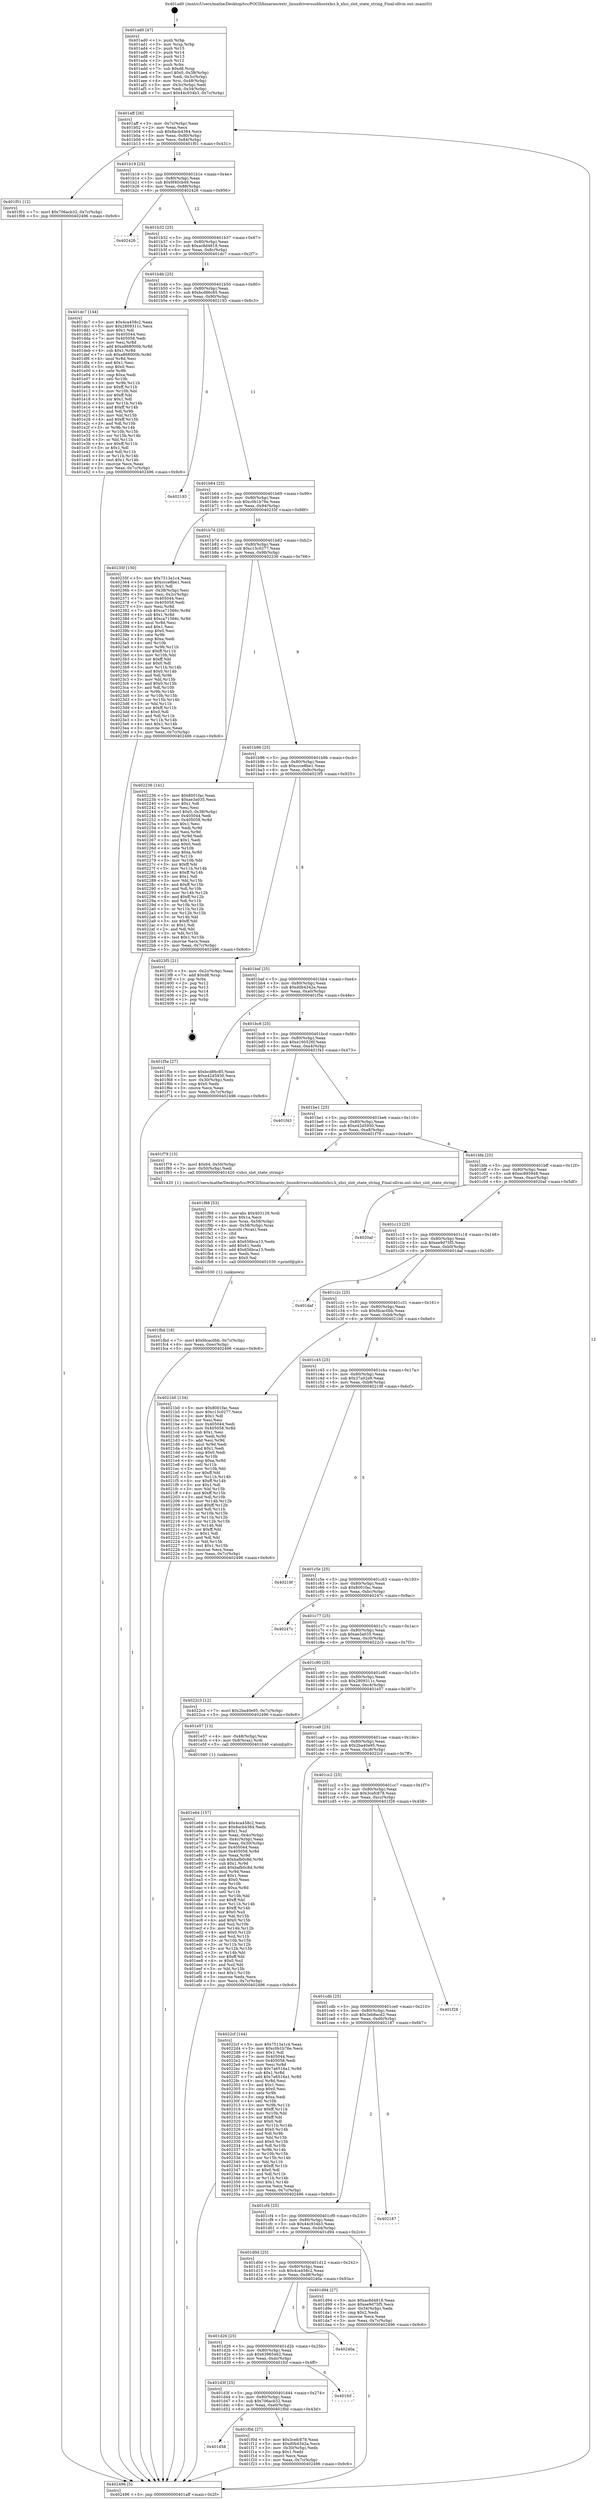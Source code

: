 digraph "0x401ad0" {
  label = "0x401ad0 (/mnt/c/Users/mathe/Desktop/tcc/POCII/binaries/extr_linuxdriversusbhostxhci.h_xhci_slot_state_string_Final-ollvm.out::main(0))"
  labelloc = "t"
  node[shape=record]

  Entry [label="",width=0.3,height=0.3,shape=circle,fillcolor=black,style=filled]
  "0x401aff" [label="{
     0x401aff [26]\l
     | [instrs]\l
     &nbsp;&nbsp;0x401aff \<+3\>: mov -0x7c(%rbp),%eax\l
     &nbsp;&nbsp;0x401b02 \<+2\>: mov %eax,%ecx\l
     &nbsp;&nbsp;0x401b04 \<+6\>: sub $0x8acb4384,%ecx\l
     &nbsp;&nbsp;0x401b0a \<+3\>: mov %eax,-0x80(%rbp)\l
     &nbsp;&nbsp;0x401b0d \<+6\>: mov %ecx,-0x84(%rbp)\l
     &nbsp;&nbsp;0x401b13 \<+6\>: je 0000000000401f01 \<main+0x431\>\l
  }"]
  "0x401f01" [label="{
     0x401f01 [12]\l
     | [instrs]\l
     &nbsp;&nbsp;0x401f01 \<+7\>: movl $0x706acb32,-0x7c(%rbp)\l
     &nbsp;&nbsp;0x401f08 \<+5\>: jmp 0000000000402496 \<main+0x9c6\>\l
  }"]
  "0x401b19" [label="{
     0x401b19 [25]\l
     | [instrs]\l
     &nbsp;&nbsp;0x401b19 \<+5\>: jmp 0000000000401b1e \<main+0x4e\>\l
     &nbsp;&nbsp;0x401b1e \<+3\>: mov -0x80(%rbp),%eax\l
     &nbsp;&nbsp;0x401b21 \<+5\>: sub $0x9f40cb49,%eax\l
     &nbsp;&nbsp;0x401b26 \<+6\>: mov %eax,-0x88(%rbp)\l
     &nbsp;&nbsp;0x401b2c \<+6\>: je 0000000000402426 \<main+0x956\>\l
  }"]
  Exit [label="",width=0.3,height=0.3,shape=circle,fillcolor=black,style=filled,peripheries=2]
  "0x402426" [label="{
     0x402426\l
  }", style=dashed]
  "0x401b32" [label="{
     0x401b32 [25]\l
     | [instrs]\l
     &nbsp;&nbsp;0x401b32 \<+5\>: jmp 0000000000401b37 \<main+0x67\>\l
     &nbsp;&nbsp;0x401b37 \<+3\>: mov -0x80(%rbp),%eax\l
     &nbsp;&nbsp;0x401b3a \<+5\>: sub $0xac8d4818,%eax\l
     &nbsp;&nbsp;0x401b3f \<+6\>: mov %eax,-0x8c(%rbp)\l
     &nbsp;&nbsp;0x401b45 \<+6\>: je 0000000000401dc7 \<main+0x2f7\>\l
  }"]
  "0x401fbd" [label="{
     0x401fbd [18]\l
     | [instrs]\l
     &nbsp;&nbsp;0x401fbd \<+7\>: movl $0xfdcac0bb,-0x7c(%rbp)\l
     &nbsp;&nbsp;0x401fc4 \<+6\>: mov %eax,-0xec(%rbp)\l
     &nbsp;&nbsp;0x401fca \<+5\>: jmp 0000000000402496 \<main+0x9c6\>\l
  }"]
  "0x401dc7" [label="{
     0x401dc7 [144]\l
     | [instrs]\l
     &nbsp;&nbsp;0x401dc7 \<+5\>: mov $0x4ca458c2,%eax\l
     &nbsp;&nbsp;0x401dcc \<+5\>: mov $0x2809311c,%ecx\l
     &nbsp;&nbsp;0x401dd1 \<+2\>: mov $0x1,%dl\l
     &nbsp;&nbsp;0x401dd3 \<+7\>: mov 0x405044,%esi\l
     &nbsp;&nbsp;0x401dda \<+7\>: mov 0x405058,%edi\l
     &nbsp;&nbsp;0x401de1 \<+3\>: mov %esi,%r8d\l
     &nbsp;&nbsp;0x401de4 \<+7\>: add $0xa868000b,%r8d\l
     &nbsp;&nbsp;0x401deb \<+4\>: sub $0x1,%r8d\l
     &nbsp;&nbsp;0x401def \<+7\>: sub $0xa868000b,%r8d\l
     &nbsp;&nbsp;0x401df6 \<+4\>: imul %r8d,%esi\l
     &nbsp;&nbsp;0x401dfa \<+3\>: and $0x1,%esi\l
     &nbsp;&nbsp;0x401dfd \<+3\>: cmp $0x0,%esi\l
     &nbsp;&nbsp;0x401e00 \<+4\>: sete %r9b\l
     &nbsp;&nbsp;0x401e04 \<+3\>: cmp $0xa,%edi\l
     &nbsp;&nbsp;0x401e07 \<+4\>: setl %r10b\l
     &nbsp;&nbsp;0x401e0b \<+3\>: mov %r9b,%r11b\l
     &nbsp;&nbsp;0x401e0e \<+4\>: xor $0xff,%r11b\l
     &nbsp;&nbsp;0x401e12 \<+3\>: mov %r10b,%bl\l
     &nbsp;&nbsp;0x401e15 \<+3\>: xor $0xff,%bl\l
     &nbsp;&nbsp;0x401e18 \<+3\>: xor $0x1,%dl\l
     &nbsp;&nbsp;0x401e1b \<+3\>: mov %r11b,%r14b\l
     &nbsp;&nbsp;0x401e1e \<+4\>: and $0xff,%r14b\l
     &nbsp;&nbsp;0x401e22 \<+3\>: and %dl,%r9b\l
     &nbsp;&nbsp;0x401e25 \<+3\>: mov %bl,%r15b\l
     &nbsp;&nbsp;0x401e28 \<+4\>: and $0xff,%r15b\l
     &nbsp;&nbsp;0x401e2c \<+3\>: and %dl,%r10b\l
     &nbsp;&nbsp;0x401e2f \<+3\>: or %r9b,%r14b\l
     &nbsp;&nbsp;0x401e32 \<+3\>: or %r10b,%r15b\l
     &nbsp;&nbsp;0x401e35 \<+3\>: xor %r15b,%r14b\l
     &nbsp;&nbsp;0x401e38 \<+3\>: or %bl,%r11b\l
     &nbsp;&nbsp;0x401e3b \<+4\>: xor $0xff,%r11b\l
     &nbsp;&nbsp;0x401e3f \<+3\>: or $0x1,%dl\l
     &nbsp;&nbsp;0x401e42 \<+3\>: and %dl,%r11b\l
     &nbsp;&nbsp;0x401e45 \<+3\>: or %r11b,%r14b\l
     &nbsp;&nbsp;0x401e48 \<+4\>: test $0x1,%r14b\l
     &nbsp;&nbsp;0x401e4c \<+3\>: cmovne %ecx,%eax\l
     &nbsp;&nbsp;0x401e4f \<+3\>: mov %eax,-0x7c(%rbp)\l
     &nbsp;&nbsp;0x401e52 \<+5\>: jmp 0000000000402496 \<main+0x9c6\>\l
  }"]
  "0x401b4b" [label="{
     0x401b4b [25]\l
     | [instrs]\l
     &nbsp;&nbsp;0x401b4b \<+5\>: jmp 0000000000401b50 \<main+0x80\>\l
     &nbsp;&nbsp;0x401b50 \<+3\>: mov -0x80(%rbp),%eax\l
     &nbsp;&nbsp;0x401b53 \<+5\>: sub $0xbcd86c85,%eax\l
     &nbsp;&nbsp;0x401b58 \<+6\>: mov %eax,-0x90(%rbp)\l
     &nbsp;&nbsp;0x401b5e \<+6\>: je 0000000000402193 \<main+0x6c3\>\l
  }"]
  "0x401f88" [label="{
     0x401f88 [53]\l
     | [instrs]\l
     &nbsp;&nbsp;0x401f88 \<+10\>: movabs $0x403129,%rdi\l
     &nbsp;&nbsp;0x401f92 \<+5\>: mov $0x1a,%ecx\l
     &nbsp;&nbsp;0x401f97 \<+4\>: mov %rax,-0x58(%rbp)\l
     &nbsp;&nbsp;0x401f9b \<+4\>: mov -0x58(%rbp),%rax\l
     &nbsp;&nbsp;0x401f9f \<+3\>: movsbl (%rax),%eax\l
     &nbsp;&nbsp;0x401fa2 \<+1\>: cltd\l
     &nbsp;&nbsp;0x401fa3 \<+2\>: idiv %ecx\l
     &nbsp;&nbsp;0x401fa5 \<+6\>: sub $0x656bca13,%edx\l
     &nbsp;&nbsp;0x401fab \<+3\>: add $0x61,%edx\l
     &nbsp;&nbsp;0x401fae \<+6\>: add $0x656bca13,%edx\l
     &nbsp;&nbsp;0x401fb4 \<+2\>: mov %edx,%esi\l
     &nbsp;&nbsp;0x401fb6 \<+2\>: mov $0x0,%al\l
     &nbsp;&nbsp;0x401fb8 \<+5\>: call 0000000000401030 \<printf@plt\>\l
     | [calls]\l
     &nbsp;&nbsp;0x401030 \{1\} (unknown)\l
  }"]
  "0x402193" [label="{
     0x402193\l
  }", style=dashed]
  "0x401b64" [label="{
     0x401b64 [25]\l
     | [instrs]\l
     &nbsp;&nbsp;0x401b64 \<+5\>: jmp 0000000000401b69 \<main+0x99\>\l
     &nbsp;&nbsp;0x401b69 \<+3\>: mov -0x80(%rbp),%eax\l
     &nbsp;&nbsp;0x401b6c \<+5\>: sub $0xc0b1b76e,%eax\l
     &nbsp;&nbsp;0x401b71 \<+6\>: mov %eax,-0x94(%rbp)\l
     &nbsp;&nbsp;0x401b77 \<+6\>: je 000000000040235f \<main+0x88f\>\l
  }"]
  "0x401d58" [label="{
     0x401d58\l
  }", style=dashed]
  "0x40235f" [label="{
     0x40235f [150]\l
     | [instrs]\l
     &nbsp;&nbsp;0x40235f \<+5\>: mov $0x7513a1c4,%eax\l
     &nbsp;&nbsp;0x402364 \<+5\>: mov $0xccce8be1,%ecx\l
     &nbsp;&nbsp;0x402369 \<+2\>: mov $0x1,%dl\l
     &nbsp;&nbsp;0x40236b \<+3\>: mov -0x38(%rbp),%esi\l
     &nbsp;&nbsp;0x40236e \<+3\>: mov %esi,-0x2c(%rbp)\l
     &nbsp;&nbsp;0x402371 \<+7\>: mov 0x405044,%esi\l
     &nbsp;&nbsp;0x402378 \<+7\>: mov 0x405058,%edi\l
     &nbsp;&nbsp;0x40237f \<+3\>: mov %esi,%r8d\l
     &nbsp;&nbsp;0x402382 \<+7\>: sub $0xca71566c,%r8d\l
     &nbsp;&nbsp;0x402389 \<+4\>: sub $0x1,%r8d\l
     &nbsp;&nbsp;0x40238d \<+7\>: add $0xca71566c,%r8d\l
     &nbsp;&nbsp;0x402394 \<+4\>: imul %r8d,%esi\l
     &nbsp;&nbsp;0x402398 \<+3\>: and $0x1,%esi\l
     &nbsp;&nbsp;0x40239b \<+3\>: cmp $0x0,%esi\l
     &nbsp;&nbsp;0x40239e \<+4\>: sete %r9b\l
     &nbsp;&nbsp;0x4023a2 \<+3\>: cmp $0xa,%edi\l
     &nbsp;&nbsp;0x4023a5 \<+4\>: setl %r10b\l
     &nbsp;&nbsp;0x4023a9 \<+3\>: mov %r9b,%r11b\l
     &nbsp;&nbsp;0x4023ac \<+4\>: xor $0xff,%r11b\l
     &nbsp;&nbsp;0x4023b0 \<+3\>: mov %r10b,%bl\l
     &nbsp;&nbsp;0x4023b3 \<+3\>: xor $0xff,%bl\l
     &nbsp;&nbsp;0x4023b6 \<+3\>: xor $0x0,%dl\l
     &nbsp;&nbsp;0x4023b9 \<+3\>: mov %r11b,%r14b\l
     &nbsp;&nbsp;0x4023bc \<+4\>: and $0x0,%r14b\l
     &nbsp;&nbsp;0x4023c0 \<+3\>: and %dl,%r9b\l
     &nbsp;&nbsp;0x4023c3 \<+3\>: mov %bl,%r15b\l
     &nbsp;&nbsp;0x4023c6 \<+4\>: and $0x0,%r15b\l
     &nbsp;&nbsp;0x4023ca \<+3\>: and %dl,%r10b\l
     &nbsp;&nbsp;0x4023cd \<+3\>: or %r9b,%r14b\l
     &nbsp;&nbsp;0x4023d0 \<+3\>: or %r10b,%r15b\l
     &nbsp;&nbsp;0x4023d3 \<+3\>: xor %r15b,%r14b\l
     &nbsp;&nbsp;0x4023d6 \<+3\>: or %bl,%r11b\l
     &nbsp;&nbsp;0x4023d9 \<+4\>: xor $0xff,%r11b\l
     &nbsp;&nbsp;0x4023dd \<+3\>: or $0x0,%dl\l
     &nbsp;&nbsp;0x4023e0 \<+3\>: and %dl,%r11b\l
     &nbsp;&nbsp;0x4023e3 \<+3\>: or %r11b,%r14b\l
     &nbsp;&nbsp;0x4023e6 \<+4\>: test $0x1,%r14b\l
     &nbsp;&nbsp;0x4023ea \<+3\>: cmovne %ecx,%eax\l
     &nbsp;&nbsp;0x4023ed \<+3\>: mov %eax,-0x7c(%rbp)\l
     &nbsp;&nbsp;0x4023f0 \<+5\>: jmp 0000000000402496 \<main+0x9c6\>\l
  }"]
  "0x401b7d" [label="{
     0x401b7d [25]\l
     | [instrs]\l
     &nbsp;&nbsp;0x401b7d \<+5\>: jmp 0000000000401b82 \<main+0xb2\>\l
     &nbsp;&nbsp;0x401b82 \<+3\>: mov -0x80(%rbp),%eax\l
     &nbsp;&nbsp;0x401b85 \<+5\>: sub $0xc15c0277,%eax\l
     &nbsp;&nbsp;0x401b8a \<+6\>: mov %eax,-0x98(%rbp)\l
     &nbsp;&nbsp;0x401b90 \<+6\>: je 0000000000402236 \<main+0x766\>\l
  }"]
  "0x401f0d" [label="{
     0x401f0d [27]\l
     | [instrs]\l
     &nbsp;&nbsp;0x401f0d \<+5\>: mov $0x3cefc878,%eax\l
     &nbsp;&nbsp;0x401f12 \<+5\>: mov $0xd0b4342a,%ecx\l
     &nbsp;&nbsp;0x401f17 \<+3\>: mov -0x30(%rbp),%edx\l
     &nbsp;&nbsp;0x401f1a \<+3\>: cmp $0x1,%edx\l
     &nbsp;&nbsp;0x401f1d \<+3\>: cmovl %ecx,%eax\l
     &nbsp;&nbsp;0x401f20 \<+3\>: mov %eax,-0x7c(%rbp)\l
     &nbsp;&nbsp;0x401f23 \<+5\>: jmp 0000000000402496 \<main+0x9c6\>\l
  }"]
  "0x402236" [label="{
     0x402236 [141]\l
     | [instrs]\l
     &nbsp;&nbsp;0x402236 \<+5\>: mov $0x8001fac,%eax\l
     &nbsp;&nbsp;0x40223b \<+5\>: mov $0xae3a035,%ecx\l
     &nbsp;&nbsp;0x402240 \<+2\>: mov $0x1,%dl\l
     &nbsp;&nbsp;0x402242 \<+2\>: xor %esi,%esi\l
     &nbsp;&nbsp;0x402244 \<+7\>: movl $0x0,-0x38(%rbp)\l
     &nbsp;&nbsp;0x40224b \<+7\>: mov 0x405044,%edi\l
     &nbsp;&nbsp;0x402252 \<+8\>: mov 0x405058,%r8d\l
     &nbsp;&nbsp;0x40225a \<+3\>: sub $0x1,%esi\l
     &nbsp;&nbsp;0x40225d \<+3\>: mov %edi,%r9d\l
     &nbsp;&nbsp;0x402260 \<+3\>: add %esi,%r9d\l
     &nbsp;&nbsp;0x402263 \<+4\>: imul %r9d,%edi\l
     &nbsp;&nbsp;0x402267 \<+3\>: and $0x1,%edi\l
     &nbsp;&nbsp;0x40226a \<+3\>: cmp $0x0,%edi\l
     &nbsp;&nbsp;0x40226d \<+4\>: sete %r10b\l
     &nbsp;&nbsp;0x402271 \<+4\>: cmp $0xa,%r8d\l
     &nbsp;&nbsp;0x402275 \<+4\>: setl %r11b\l
     &nbsp;&nbsp;0x402279 \<+3\>: mov %r10b,%bl\l
     &nbsp;&nbsp;0x40227c \<+3\>: xor $0xff,%bl\l
     &nbsp;&nbsp;0x40227f \<+3\>: mov %r11b,%r14b\l
     &nbsp;&nbsp;0x402282 \<+4\>: xor $0xff,%r14b\l
     &nbsp;&nbsp;0x402286 \<+3\>: xor $0x1,%dl\l
     &nbsp;&nbsp;0x402289 \<+3\>: mov %bl,%r15b\l
     &nbsp;&nbsp;0x40228c \<+4\>: and $0xff,%r15b\l
     &nbsp;&nbsp;0x402290 \<+3\>: and %dl,%r10b\l
     &nbsp;&nbsp;0x402293 \<+3\>: mov %r14b,%r12b\l
     &nbsp;&nbsp;0x402296 \<+4\>: and $0xff,%r12b\l
     &nbsp;&nbsp;0x40229a \<+3\>: and %dl,%r11b\l
     &nbsp;&nbsp;0x40229d \<+3\>: or %r10b,%r15b\l
     &nbsp;&nbsp;0x4022a0 \<+3\>: or %r11b,%r12b\l
     &nbsp;&nbsp;0x4022a3 \<+3\>: xor %r12b,%r15b\l
     &nbsp;&nbsp;0x4022a6 \<+3\>: or %r14b,%bl\l
     &nbsp;&nbsp;0x4022a9 \<+3\>: xor $0xff,%bl\l
     &nbsp;&nbsp;0x4022ac \<+3\>: or $0x1,%dl\l
     &nbsp;&nbsp;0x4022af \<+2\>: and %dl,%bl\l
     &nbsp;&nbsp;0x4022b1 \<+3\>: or %bl,%r15b\l
     &nbsp;&nbsp;0x4022b4 \<+4\>: test $0x1,%r15b\l
     &nbsp;&nbsp;0x4022b8 \<+3\>: cmovne %ecx,%eax\l
     &nbsp;&nbsp;0x4022bb \<+3\>: mov %eax,-0x7c(%rbp)\l
     &nbsp;&nbsp;0x4022be \<+5\>: jmp 0000000000402496 \<main+0x9c6\>\l
  }"]
  "0x401b96" [label="{
     0x401b96 [25]\l
     | [instrs]\l
     &nbsp;&nbsp;0x401b96 \<+5\>: jmp 0000000000401b9b \<main+0xcb\>\l
     &nbsp;&nbsp;0x401b9b \<+3\>: mov -0x80(%rbp),%eax\l
     &nbsp;&nbsp;0x401b9e \<+5\>: sub $0xccce8be1,%eax\l
     &nbsp;&nbsp;0x401ba3 \<+6\>: mov %eax,-0x9c(%rbp)\l
     &nbsp;&nbsp;0x401ba9 \<+6\>: je 00000000004023f5 \<main+0x925\>\l
  }"]
  "0x401d3f" [label="{
     0x401d3f [25]\l
     | [instrs]\l
     &nbsp;&nbsp;0x401d3f \<+5\>: jmp 0000000000401d44 \<main+0x274\>\l
     &nbsp;&nbsp;0x401d44 \<+3\>: mov -0x80(%rbp),%eax\l
     &nbsp;&nbsp;0x401d47 \<+5\>: sub $0x706acb32,%eax\l
     &nbsp;&nbsp;0x401d4c \<+6\>: mov %eax,-0xe0(%rbp)\l
     &nbsp;&nbsp;0x401d52 \<+6\>: je 0000000000401f0d \<main+0x43d\>\l
  }"]
  "0x4023f5" [label="{
     0x4023f5 [21]\l
     | [instrs]\l
     &nbsp;&nbsp;0x4023f5 \<+3\>: mov -0x2c(%rbp),%eax\l
     &nbsp;&nbsp;0x4023f8 \<+7\>: add $0xd8,%rsp\l
     &nbsp;&nbsp;0x4023ff \<+1\>: pop %rbx\l
     &nbsp;&nbsp;0x402400 \<+2\>: pop %r12\l
     &nbsp;&nbsp;0x402402 \<+2\>: pop %r13\l
     &nbsp;&nbsp;0x402404 \<+2\>: pop %r14\l
     &nbsp;&nbsp;0x402406 \<+2\>: pop %r15\l
     &nbsp;&nbsp;0x402408 \<+1\>: pop %rbp\l
     &nbsp;&nbsp;0x402409 \<+1\>: ret\l
  }"]
  "0x401baf" [label="{
     0x401baf [25]\l
     | [instrs]\l
     &nbsp;&nbsp;0x401baf \<+5\>: jmp 0000000000401bb4 \<main+0xe4\>\l
     &nbsp;&nbsp;0x401bb4 \<+3\>: mov -0x80(%rbp),%eax\l
     &nbsp;&nbsp;0x401bb7 \<+5\>: sub $0xd0b4342a,%eax\l
     &nbsp;&nbsp;0x401bbc \<+6\>: mov %eax,-0xa0(%rbp)\l
     &nbsp;&nbsp;0x401bc2 \<+6\>: je 0000000000401f5e \<main+0x48e\>\l
  }"]
  "0x401fcf" [label="{
     0x401fcf\l
  }", style=dashed]
  "0x401f5e" [label="{
     0x401f5e [27]\l
     | [instrs]\l
     &nbsp;&nbsp;0x401f5e \<+5\>: mov $0xbcd86c85,%eax\l
     &nbsp;&nbsp;0x401f63 \<+5\>: mov $0xe42d5930,%ecx\l
     &nbsp;&nbsp;0x401f68 \<+3\>: mov -0x30(%rbp),%edx\l
     &nbsp;&nbsp;0x401f6b \<+3\>: cmp $0x0,%edx\l
     &nbsp;&nbsp;0x401f6e \<+3\>: cmove %ecx,%eax\l
     &nbsp;&nbsp;0x401f71 \<+3\>: mov %eax,-0x7c(%rbp)\l
     &nbsp;&nbsp;0x401f74 \<+5\>: jmp 0000000000402496 \<main+0x9c6\>\l
  }"]
  "0x401bc8" [label="{
     0x401bc8 [25]\l
     | [instrs]\l
     &nbsp;&nbsp;0x401bc8 \<+5\>: jmp 0000000000401bcd \<main+0xfd\>\l
     &nbsp;&nbsp;0x401bcd \<+3\>: mov -0x80(%rbp),%eax\l
     &nbsp;&nbsp;0x401bd0 \<+5\>: sub $0xe160526f,%eax\l
     &nbsp;&nbsp;0x401bd5 \<+6\>: mov %eax,-0xa4(%rbp)\l
     &nbsp;&nbsp;0x401bdb \<+6\>: je 0000000000401f43 \<main+0x473\>\l
  }"]
  "0x401d26" [label="{
     0x401d26 [25]\l
     | [instrs]\l
     &nbsp;&nbsp;0x401d26 \<+5\>: jmp 0000000000401d2b \<main+0x25b\>\l
     &nbsp;&nbsp;0x401d2b \<+3\>: mov -0x80(%rbp),%eax\l
     &nbsp;&nbsp;0x401d2e \<+5\>: sub $0x63965462,%eax\l
     &nbsp;&nbsp;0x401d33 \<+6\>: mov %eax,-0xdc(%rbp)\l
     &nbsp;&nbsp;0x401d39 \<+6\>: je 0000000000401fcf \<main+0x4ff\>\l
  }"]
  "0x401f43" [label="{
     0x401f43\l
  }", style=dashed]
  "0x401be1" [label="{
     0x401be1 [25]\l
     | [instrs]\l
     &nbsp;&nbsp;0x401be1 \<+5\>: jmp 0000000000401be6 \<main+0x116\>\l
     &nbsp;&nbsp;0x401be6 \<+3\>: mov -0x80(%rbp),%eax\l
     &nbsp;&nbsp;0x401be9 \<+5\>: sub $0xe42d5930,%eax\l
     &nbsp;&nbsp;0x401bee \<+6\>: mov %eax,-0xa8(%rbp)\l
     &nbsp;&nbsp;0x401bf4 \<+6\>: je 0000000000401f79 \<main+0x4a9\>\l
  }"]
  "0x40240a" [label="{
     0x40240a\l
  }", style=dashed]
  "0x401f79" [label="{
     0x401f79 [15]\l
     | [instrs]\l
     &nbsp;&nbsp;0x401f79 \<+7\>: movl $0x64,-0x50(%rbp)\l
     &nbsp;&nbsp;0x401f80 \<+3\>: mov -0x50(%rbp),%edi\l
     &nbsp;&nbsp;0x401f83 \<+5\>: call 0000000000401420 \<xhci_slot_state_string\>\l
     | [calls]\l
     &nbsp;&nbsp;0x401420 \{1\} (/mnt/c/Users/mathe/Desktop/tcc/POCII/binaries/extr_linuxdriversusbhostxhci.h_xhci_slot_state_string_Final-ollvm.out::xhci_slot_state_string)\l
  }"]
  "0x401bfa" [label="{
     0x401bfa [25]\l
     | [instrs]\l
     &nbsp;&nbsp;0x401bfa \<+5\>: jmp 0000000000401bff \<main+0x12f\>\l
     &nbsp;&nbsp;0x401bff \<+3\>: mov -0x80(%rbp),%eax\l
     &nbsp;&nbsp;0x401c02 \<+5\>: sub $0xec895948,%eax\l
     &nbsp;&nbsp;0x401c07 \<+6\>: mov %eax,-0xac(%rbp)\l
     &nbsp;&nbsp;0x401c0d \<+6\>: je 00000000004020af \<main+0x5df\>\l
  }"]
  "0x401e64" [label="{
     0x401e64 [157]\l
     | [instrs]\l
     &nbsp;&nbsp;0x401e64 \<+5\>: mov $0x4ca458c2,%ecx\l
     &nbsp;&nbsp;0x401e69 \<+5\>: mov $0x8acb4384,%edx\l
     &nbsp;&nbsp;0x401e6e \<+3\>: mov $0x1,%sil\l
     &nbsp;&nbsp;0x401e71 \<+3\>: mov %eax,-0x4c(%rbp)\l
     &nbsp;&nbsp;0x401e74 \<+3\>: mov -0x4c(%rbp),%eax\l
     &nbsp;&nbsp;0x401e77 \<+3\>: mov %eax,-0x30(%rbp)\l
     &nbsp;&nbsp;0x401e7a \<+7\>: mov 0x405044,%eax\l
     &nbsp;&nbsp;0x401e81 \<+8\>: mov 0x405058,%r8d\l
     &nbsp;&nbsp;0x401e89 \<+3\>: mov %eax,%r9d\l
     &nbsp;&nbsp;0x401e8c \<+7\>: sub $0xbafb0c8d,%r9d\l
     &nbsp;&nbsp;0x401e93 \<+4\>: sub $0x1,%r9d\l
     &nbsp;&nbsp;0x401e97 \<+7\>: add $0xbafb0c8d,%r9d\l
     &nbsp;&nbsp;0x401e9e \<+4\>: imul %r9d,%eax\l
     &nbsp;&nbsp;0x401ea2 \<+3\>: and $0x1,%eax\l
     &nbsp;&nbsp;0x401ea5 \<+3\>: cmp $0x0,%eax\l
     &nbsp;&nbsp;0x401ea8 \<+4\>: sete %r10b\l
     &nbsp;&nbsp;0x401eac \<+4\>: cmp $0xa,%r8d\l
     &nbsp;&nbsp;0x401eb0 \<+4\>: setl %r11b\l
     &nbsp;&nbsp;0x401eb4 \<+3\>: mov %r10b,%bl\l
     &nbsp;&nbsp;0x401eb7 \<+3\>: xor $0xff,%bl\l
     &nbsp;&nbsp;0x401eba \<+3\>: mov %r11b,%r14b\l
     &nbsp;&nbsp;0x401ebd \<+4\>: xor $0xff,%r14b\l
     &nbsp;&nbsp;0x401ec1 \<+4\>: xor $0x0,%sil\l
     &nbsp;&nbsp;0x401ec5 \<+3\>: mov %bl,%r15b\l
     &nbsp;&nbsp;0x401ec8 \<+4\>: and $0x0,%r15b\l
     &nbsp;&nbsp;0x401ecc \<+3\>: and %sil,%r10b\l
     &nbsp;&nbsp;0x401ecf \<+3\>: mov %r14b,%r12b\l
     &nbsp;&nbsp;0x401ed2 \<+4\>: and $0x0,%r12b\l
     &nbsp;&nbsp;0x401ed6 \<+3\>: and %sil,%r11b\l
     &nbsp;&nbsp;0x401ed9 \<+3\>: or %r10b,%r15b\l
     &nbsp;&nbsp;0x401edc \<+3\>: or %r11b,%r12b\l
     &nbsp;&nbsp;0x401edf \<+3\>: xor %r12b,%r15b\l
     &nbsp;&nbsp;0x401ee2 \<+3\>: or %r14b,%bl\l
     &nbsp;&nbsp;0x401ee5 \<+3\>: xor $0xff,%bl\l
     &nbsp;&nbsp;0x401ee8 \<+4\>: or $0x0,%sil\l
     &nbsp;&nbsp;0x401eec \<+3\>: and %sil,%bl\l
     &nbsp;&nbsp;0x401eef \<+3\>: or %bl,%r15b\l
     &nbsp;&nbsp;0x401ef2 \<+4\>: test $0x1,%r15b\l
     &nbsp;&nbsp;0x401ef6 \<+3\>: cmovne %edx,%ecx\l
     &nbsp;&nbsp;0x401ef9 \<+3\>: mov %ecx,-0x7c(%rbp)\l
     &nbsp;&nbsp;0x401efc \<+5\>: jmp 0000000000402496 \<main+0x9c6\>\l
  }"]
  "0x4020af" [label="{
     0x4020af\l
  }", style=dashed]
  "0x401c13" [label="{
     0x401c13 [25]\l
     | [instrs]\l
     &nbsp;&nbsp;0x401c13 \<+5\>: jmp 0000000000401c18 \<main+0x148\>\l
     &nbsp;&nbsp;0x401c18 \<+3\>: mov -0x80(%rbp),%eax\l
     &nbsp;&nbsp;0x401c1b \<+5\>: sub $0xee9d75f5,%eax\l
     &nbsp;&nbsp;0x401c20 \<+6\>: mov %eax,-0xb0(%rbp)\l
     &nbsp;&nbsp;0x401c26 \<+6\>: je 0000000000401daf \<main+0x2df\>\l
  }"]
  "0x401ad0" [label="{
     0x401ad0 [47]\l
     | [instrs]\l
     &nbsp;&nbsp;0x401ad0 \<+1\>: push %rbp\l
     &nbsp;&nbsp;0x401ad1 \<+3\>: mov %rsp,%rbp\l
     &nbsp;&nbsp;0x401ad4 \<+2\>: push %r15\l
     &nbsp;&nbsp;0x401ad6 \<+2\>: push %r14\l
     &nbsp;&nbsp;0x401ad8 \<+2\>: push %r13\l
     &nbsp;&nbsp;0x401ada \<+2\>: push %r12\l
     &nbsp;&nbsp;0x401adc \<+1\>: push %rbx\l
     &nbsp;&nbsp;0x401add \<+7\>: sub $0xd8,%rsp\l
     &nbsp;&nbsp;0x401ae4 \<+7\>: movl $0x0,-0x38(%rbp)\l
     &nbsp;&nbsp;0x401aeb \<+3\>: mov %edi,-0x3c(%rbp)\l
     &nbsp;&nbsp;0x401aee \<+4\>: mov %rsi,-0x48(%rbp)\l
     &nbsp;&nbsp;0x401af2 \<+3\>: mov -0x3c(%rbp),%edi\l
     &nbsp;&nbsp;0x401af5 \<+3\>: mov %edi,-0x34(%rbp)\l
     &nbsp;&nbsp;0x401af8 \<+7\>: movl $0x44c934b3,-0x7c(%rbp)\l
  }"]
  "0x401daf" [label="{
     0x401daf\l
  }", style=dashed]
  "0x401c2c" [label="{
     0x401c2c [25]\l
     | [instrs]\l
     &nbsp;&nbsp;0x401c2c \<+5\>: jmp 0000000000401c31 \<main+0x161\>\l
     &nbsp;&nbsp;0x401c31 \<+3\>: mov -0x80(%rbp),%eax\l
     &nbsp;&nbsp;0x401c34 \<+5\>: sub $0xfdcac0bb,%eax\l
     &nbsp;&nbsp;0x401c39 \<+6\>: mov %eax,-0xb4(%rbp)\l
     &nbsp;&nbsp;0x401c3f \<+6\>: je 00000000004021b0 \<main+0x6e0\>\l
  }"]
  "0x402496" [label="{
     0x402496 [5]\l
     | [instrs]\l
     &nbsp;&nbsp;0x402496 \<+5\>: jmp 0000000000401aff \<main+0x2f\>\l
  }"]
  "0x4021b0" [label="{
     0x4021b0 [134]\l
     | [instrs]\l
     &nbsp;&nbsp;0x4021b0 \<+5\>: mov $0x8001fac,%eax\l
     &nbsp;&nbsp;0x4021b5 \<+5\>: mov $0xc15c0277,%ecx\l
     &nbsp;&nbsp;0x4021ba \<+2\>: mov $0x1,%dl\l
     &nbsp;&nbsp;0x4021bc \<+2\>: xor %esi,%esi\l
     &nbsp;&nbsp;0x4021be \<+7\>: mov 0x405044,%edi\l
     &nbsp;&nbsp;0x4021c5 \<+8\>: mov 0x405058,%r8d\l
     &nbsp;&nbsp;0x4021cd \<+3\>: sub $0x1,%esi\l
     &nbsp;&nbsp;0x4021d0 \<+3\>: mov %edi,%r9d\l
     &nbsp;&nbsp;0x4021d3 \<+3\>: add %esi,%r9d\l
     &nbsp;&nbsp;0x4021d6 \<+4\>: imul %r9d,%edi\l
     &nbsp;&nbsp;0x4021da \<+3\>: and $0x1,%edi\l
     &nbsp;&nbsp;0x4021dd \<+3\>: cmp $0x0,%edi\l
     &nbsp;&nbsp;0x4021e0 \<+4\>: sete %r10b\l
     &nbsp;&nbsp;0x4021e4 \<+4\>: cmp $0xa,%r8d\l
     &nbsp;&nbsp;0x4021e8 \<+4\>: setl %r11b\l
     &nbsp;&nbsp;0x4021ec \<+3\>: mov %r10b,%bl\l
     &nbsp;&nbsp;0x4021ef \<+3\>: xor $0xff,%bl\l
     &nbsp;&nbsp;0x4021f2 \<+3\>: mov %r11b,%r14b\l
     &nbsp;&nbsp;0x4021f5 \<+4\>: xor $0xff,%r14b\l
     &nbsp;&nbsp;0x4021f9 \<+3\>: xor $0x1,%dl\l
     &nbsp;&nbsp;0x4021fc \<+3\>: mov %bl,%r15b\l
     &nbsp;&nbsp;0x4021ff \<+4\>: and $0xff,%r15b\l
     &nbsp;&nbsp;0x402203 \<+3\>: and %dl,%r10b\l
     &nbsp;&nbsp;0x402206 \<+3\>: mov %r14b,%r12b\l
     &nbsp;&nbsp;0x402209 \<+4\>: and $0xff,%r12b\l
     &nbsp;&nbsp;0x40220d \<+3\>: and %dl,%r11b\l
     &nbsp;&nbsp;0x402210 \<+3\>: or %r10b,%r15b\l
     &nbsp;&nbsp;0x402213 \<+3\>: or %r11b,%r12b\l
     &nbsp;&nbsp;0x402216 \<+3\>: xor %r12b,%r15b\l
     &nbsp;&nbsp;0x402219 \<+3\>: or %r14b,%bl\l
     &nbsp;&nbsp;0x40221c \<+3\>: xor $0xff,%bl\l
     &nbsp;&nbsp;0x40221f \<+3\>: or $0x1,%dl\l
     &nbsp;&nbsp;0x402222 \<+2\>: and %dl,%bl\l
     &nbsp;&nbsp;0x402224 \<+3\>: or %bl,%r15b\l
     &nbsp;&nbsp;0x402227 \<+4\>: test $0x1,%r15b\l
     &nbsp;&nbsp;0x40222b \<+3\>: cmovne %ecx,%eax\l
     &nbsp;&nbsp;0x40222e \<+3\>: mov %eax,-0x7c(%rbp)\l
     &nbsp;&nbsp;0x402231 \<+5\>: jmp 0000000000402496 \<main+0x9c6\>\l
  }"]
  "0x401c45" [label="{
     0x401c45 [25]\l
     | [instrs]\l
     &nbsp;&nbsp;0x401c45 \<+5\>: jmp 0000000000401c4a \<main+0x17a\>\l
     &nbsp;&nbsp;0x401c4a \<+3\>: mov -0x80(%rbp),%eax\l
     &nbsp;&nbsp;0x401c4d \<+5\>: sub $0x37a02e9,%eax\l
     &nbsp;&nbsp;0x401c52 \<+6\>: mov %eax,-0xb8(%rbp)\l
     &nbsp;&nbsp;0x401c58 \<+6\>: je 000000000040219f \<main+0x6cf\>\l
  }"]
  "0x401d0d" [label="{
     0x401d0d [25]\l
     | [instrs]\l
     &nbsp;&nbsp;0x401d0d \<+5\>: jmp 0000000000401d12 \<main+0x242\>\l
     &nbsp;&nbsp;0x401d12 \<+3\>: mov -0x80(%rbp),%eax\l
     &nbsp;&nbsp;0x401d15 \<+5\>: sub $0x4ca458c2,%eax\l
     &nbsp;&nbsp;0x401d1a \<+6\>: mov %eax,-0xd8(%rbp)\l
     &nbsp;&nbsp;0x401d20 \<+6\>: je 000000000040240a \<main+0x93a\>\l
  }"]
  "0x40219f" [label="{
     0x40219f\l
  }", style=dashed]
  "0x401c5e" [label="{
     0x401c5e [25]\l
     | [instrs]\l
     &nbsp;&nbsp;0x401c5e \<+5\>: jmp 0000000000401c63 \<main+0x193\>\l
     &nbsp;&nbsp;0x401c63 \<+3\>: mov -0x80(%rbp),%eax\l
     &nbsp;&nbsp;0x401c66 \<+5\>: sub $0x8001fac,%eax\l
     &nbsp;&nbsp;0x401c6b \<+6\>: mov %eax,-0xbc(%rbp)\l
     &nbsp;&nbsp;0x401c71 \<+6\>: je 000000000040247c \<main+0x9ac\>\l
  }"]
  "0x401d94" [label="{
     0x401d94 [27]\l
     | [instrs]\l
     &nbsp;&nbsp;0x401d94 \<+5\>: mov $0xac8d4818,%eax\l
     &nbsp;&nbsp;0x401d99 \<+5\>: mov $0xee9d75f5,%ecx\l
     &nbsp;&nbsp;0x401d9e \<+3\>: mov -0x34(%rbp),%edx\l
     &nbsp;&nbsp;0x401da1 \<+3\>: cmp $0x2,%edx\l
     &nbsp;&nbsp;0x401da4 \<+3\>: cmovne %ecx,%eax\l
     &nbsp;&nbsp;0x401da7 \<+3\>: mov %eax,-0x7c(%rbp)\l
     &nbsp;&nbsp;0x401daa \<+5\>: jmp 0000000000402496 \<main+0x9c6\>\l
  }"]
  "0x40247c" [label="{
     0x40247c\l
  }", style=dashed]
  "0x401c77" [label="{
     0x401c77 [25]\l
     | [instrs]\l
     &nbsp;&nbsp;0x401c77 \<+5\>: jmp 0000000000401c7c \<main+0x1ac\>\l
     &nbsp;&nbsp;0x401c7c \<+3\>: mov -0x80(%rbp),%eax\l
     &nbsp;&nbsp;0x401c7f \<+5\>: sub $0xae3a035,%eax\l
     &nbsp;&nbsp;0x401c84 \<+6\>: mov %eax,-0xc0(%rbp)\l
     &nbsp;&nbsp;0x401c8a \<+6\>: je 00000000004022c3 \<main+0x7f3\>\l
  }"]
  "0x401cf4" [label="{
     0x401cf4 [25]\l
     | [instrs]\l
     &nbsp;&nbsp;0x401cf4 \<+5\>: jmp 0000000000401cf9 \<main+0x229\>\l
     &nbsp;&nbsp;0x401cf9 \<+3\>: mov -0x80(%rbp),%eax\l
     &nbsp;&nbsp;0x401cfc \<+5\>: sub $0x44c934b3,%eax\l
     &nbsp;&nbsp;0x401d01 \<+6\>: mov %eax,-0xd4(%rbp)\l
     &nbsp;&nbsp;0x401d07 \<+6\>: je 0000000000401d94 \<main+0x2c4\>\l
  }"]
  "0x4022c3" [label="{
     0x4022c3 [12]\l
     | [instrs]\l
     &nbsp;&nbsp;0x4022c3 \<+7\>: movl $0x2ba40e95,-0x7c(%rbp)\l
     &nbsp;&nbsp;0x4022ca \<+5\>: jmp 0000000000402496 \<main+0x9c6\>\l
  }"]
  "0x401c90" [label="{
     0x401c90 [25]\l
     | [instrs]\l
     &nbsp;&nbsp;0x401c90 \<+5\>: jmp 0000000000401c95 \<main+0x1c5\>\l
     &nbsp;&nbsp;0x401c95 \<+3\>: mov -0x80(%rbp),%eax\l
     &nbsp;&nbsp;0x401c98 \<+5\>: sub $0x2809311c,%eax\l
     &nbsp;&nbsp;0x401c9d \<+6\>: mov %eax,-0xc4(%rbp)\l
     &nbsp;&nbsp;0x401ca3 \<+6\>: je 0000000000401e57 \<main+0x387\>\l
  }"]
  "0x402187" [label="{
     0x402187\l
  }", style=dashed]
  "0x401e57" [label="{
     0x401e57 [13]\l
     | [instrs]\l
     &nbsp;&nbsp;0x401e57 \<+4\>: mov -0x48(%rbp),%rax\l
     &nbsp;&nbsp;0x401e5b \<+4\>: mov 0x8(%rax),%rdi\l
     &nbsp;&nbsp;0x401e5f \<+5\>: call 0000000000401040 \<atoi@plt\>\l
     | [calls]\l
     &nbsp;&nbsp;0x401040 \{1\} (unknown)\l
  }"]
  "0x401ca9" [label="{
     0x401ca9 [25]\l
     | [instrs]\l
     &nbsp;&nbsp;0x401ca9 \<+5\>: jmp 0000000000401cae \<main+0x1de\>\l
     &nbsp;&nbsp;0x401cae \<+3\>: mov -0x80(%rbp),%eax\l
     &nbsp;&nbsp;0x401cb1 \<+5\>: sub $0x2ba40e95,%eax\l
     &nbsp;&nbsp;0x401cb6 \<+6\>: mov %eax,-0xc8(%rbp)\l
     &nbsp;&nbsp;0x401cbc \<+6\>: je 00000000004022cf \<main+0x7ff\>\l
  }"]
  "0x401cdb" [label="{
     0x401cdb [25]\l
     | [instrs]\l
     &nbsp;&nbsp;0x401cdb \<+5\>: jmp 0000000000401ce0 \<main+0x210\>\l
     &nbsp;&nbsp;0x401ce0 \<+3\>: mov -0x80(%rbp),%eax\l
     &nbsp;&nbsp;0x401ce3 \<+5\>: sub $0x3eb8acd2,%eax\l
     &nbsp;&nbsp;0x401ce8 \<+6\>: mov %eax,-0xd0(%rbp)\l
     &nbsp;&nbsp;0x401cee \<+6\>: je 0000000000402187 \<main+0x6b7\>\l
  }"]
  "0x4022cf" [label="{
     0x4022cf [144]\l
     | [instrs]\l
     &nbsp;&nbsp;0x4022cf \<+5\>: mov $0x7513a1c4,%eax\l
     &nbsp;&nbsp;0x4022d4 \<+5\>: mov $0xc0b1b76e,%ecx\l
     &nbsp;&nbsp;0x4022d9 \<+2\>: mov $0x1,%dl\l
     &nbsp;&nbsp;0x4022db \<+7\>: mov 0x405044,%esi\l
     &nbsp;&nbsp;0x4022e2 \<+7\>: mov 0x405058,%edi\l
     &nbsp;&nbsp;0x4022e9 \<+3\>: mov %esi,%r8d\l
     &nbsp;&nbsp;0x4022ec \<+7\>: sub $0x7a6516a1,%r8d\l
     &nbsp;&nbsp;0x4022f3 \<+4\>: sub $0x1,%r8d\l
     &nbsp;&nbsp;0x4022f7 \<+7\>: add $0x7a6516a1,%r8d\l
     &nbsp;&nbsp;0x4022fe \<+4\>: imul %r8d,%esi\l
     &nbsp;&nbsp;0x402302 \<+3\>: and $0x1,%esi\l
     &nbsp;&nbsp;0x402305 \<+3\>: cmp $0x0,%esi\l
     &nbsp;&nbsp;0x402308 \<+4\>: sete %r9b\l
     &nbsp;&nbsp;0x40230c \<+3\>: cmp $0xa,%edi\l
     &nbsp;&nbsp;0x40230f \<+4\>: setl %r10b\l
     &nbsp;&nbsp;0x402313 \<+3\>: mov %r9b,%r11b\l
     &nbsp;&nbsp;0x402316 \<+4\>: xor $0xff,%r11b\l
     &nbsp;&nbsp;0x40231a \<+3\>: mov %r10b,%bl\l
     &nbsp;&nbsp;0x40231d \<+3\>: xor $0xff,%bl\l
     &nbsp;&nbsp;0x402320 \<+3\>: xor $0x0,%dl\l
     &nbsp;&nbsp;0x402323 \<+3\>: mov %r11b,%r14b\l
     &nbsp;&nbsp;0x402326 \<+4\>: and $0x0,%r14b\l
     &nbsp;&nbsp;0x40232a \<+3\>: and %dl,%r9b\l
     &nbsp;&nbsp;0x40232d \<+3\>: mov %bl,%r15b\l
     &nbsp;&nbsp;0x402330 \<+4\>: and $0x0,%r15b\l
     &nbsp;&nbsp;0x402334 \<+3\>: and %dl,%r10b\l
     &nbsp;&nbsp;0x402337 \<+3\>: or %r9b,%r14b\l
     &nbsp;&nbsp;0x40233a \<+3\>: or %r10b,%r15b\l
     &nbsp;&nbsp;0x40233d \<+3\>: xor %r15b,%r14b\l
     &nbsp;&nbsp;0x402340 \<+3\>: or %bl,%r11b\l
     &nbsp;&nbsp;0x402343 \<+4\>: xor $0xff,%r11b\l
     &nbsp;&nbsp;0x402347 \<+3\>: or $0x0,%dl\l
     &nbsp;&nbsp;0x40234a \<+3\>: and %dl,%r11b\l
     &nbsp;&nbsp;0x40234d \<+3\>: or %r11b,%r14b\l
     &nbsp;&nbsp;0x402350 \<+4\>: test $0x1,%r14b\l
     &nbsp;&nbsp;0x402354 \<+3\>: cmovne %ecx,%eax\l
     &nbsp;&nbsp;0x402357 \<+3\>: mov %eax,-0x7c(%rbp)\l
     &nbsp;&nbsp;0x40235a \<+5\>: jmp 0000000000402496 \<main+0x9c6\>\l
  }"]
  "0x401cc2" [label="{
     0x401cc2 [25]\l
     | [instrs]\l
     &nbsp;&nbsp;0x401cc2 \<+5\>: jmp 0000000000401cc7 \<main+0x1f7\>\l
     &nbsp;&nbsp;0x401cc7 \<+3\>: mov -0x80(%rbp),%eax\l
     &nbsp;&nbsp;0x401cca \<+5\>: sub $0x3cefc878,%eax\l
     &nbsp;&nbsp;0x401ccf \<+6\>: mov %eax,-0xcc(%rbp)\l
     &nbsp;&nbsp;0x401cd5 \<+6\>: je 0000000000401f28 \<main+0x458\>\l
  }"]
  "0x401f28" [label="{
     0x401f28\l
  }", style=dashed]
  Entry -> "0x401ad0" [label=" 1"]
  "0x401aff" -> "0x401f01" [label=" 1"]
  "0x401aff" -> "0x401b19" [label=" 12"]
  "0x4023f5" -> Exit [label=" 1"]
  "0x401b19" -> "0x402426" [label=" 0"]
  "0x401b19" -> "0x401b32" [label=" 12"]
  "0x40235f" -> "0x402496" [label=" 1"]
  "0x401b32" -> "0x401dc7" [label=" 1"]
  "0x401b32" -> "0x401b4b" [label=" 11"]
  "0x4022cf" -> "0x402496" [label=" 1"]
  "0x401b4b" -> "0x402193" [label=" 0"]
  "0x401b4b" -> "0x401b64" [label=" 11"]
  "0x4022c3" -> "0x402496" [label=" 1"]
  "0x401b64" -> "0x40235f" [label=" 1"]
  "0x401b64" -> "0x401b7d" [label=" 10"]
  "0x402236" -> "0x402496" [label=" 1"]
  "0x401b7d" -> "0x402236" [label=" 1"]
  "0x401b7d" -> "0x401b96" [label=" 9"]
  "0x4021b0" -> "0x402496" [label=" 1"]
  "0x401b96" -> "0x4023f5" [label=" 1"]
  "0x401b96" -> "0x401baf" [label=" 8"]
  "0x401f88" -> "0x401fbd" [label=" 1"]
  "0x401baf" -> "0x401f5e" [label=" 1"]
  "0x401baf" -> "0x401bc8" [label=" 7"]
  "0x401f79" -> "0x401f88" [label=" 1"]
  "0x401bc8" -> "0x401f43" [label=" 0"]
  "0x401bc8" -> "0x401be1" [label=" 7"]
  "0x401f0d" -> "0x402496" [label=" 1"]
  "0x401be1" -> "0x401f79" [label=" 1"]
  "0x401be1" -> "0x401bfa" [label=" 6"]
  "0x401d3f" -> "0x401d58" [label=" 0"]
  "0x401bfa" -> "0x4020af" [label=" 0"]
  "0x401bfa" -> "0x401c13" [label=" 6"]
  "0x401fbd" -> "0x402496" [label=" 1"]
  "0x401c13" -> "0x401daf" [label=" 0"]
  "0x401c13" -> "0x401c2c" [label=" 6"]
  "0x401d26" -> "0x401d3f" [label=" 1"]
  "0x401c2c" -> "0x4021b0" [label=" 1"]
  "0x401c2c" -> "0x401c45" [label=" 5"]
  "0x401d26" -> "0x401fcf" [label=" 0"]
  "0x401c45" -> "0x40219f" [label=" 0"]
  "0x401c45" -> "0x401c5e" [label=" 5"]
  "0x401f5e" -> "0x402496" [label=" 1"]
  "0x401c5e" -> "0x40247c" [label=" 0"]
  "0x401c5e" -> "0x401c77" [label=" 5"]
  "0x401d0d" -> "0x401d26" [label=" 1"]
  "0x401c77" -> "0x4022c3" [label=" 1"]
  "0x401c77" -> "0x401c90" [label=" 4"]
  "0x401d3f" -> "0x401f0d" [label=" 1"]
  "0x401c90" -> "0x401e57" [label=" 1"]
  "0x401c90" -> "0x401ca9" [label=" 3"]
  "0x401f01" -> "0x402496" [label=" 1"]
  "0x401ca9" -> "0x4022cf" [label=" 1"]
  "0x401ca9" -> "0x401cc2" [label=" 2"]
  "0x401e57" -> "0x401e64" [label=" 1"]
  "0x401cc2" -> "0x401f28" [label=" 0"]
  "0x401cc2" -> "0x401cdb" [label=" 2"]
  "0x401e64" -> "0x402496" [label=" 1"]
  "0x401cdb" -> "0x402187" [label=" 0"]
  "0x401cdb" -> "0x401cf4" [label=" 2"]
  "0x401d0d" -> "0x40240a" [label=" 0"]
  "0x401cf4" -> "0x401d94" [label=" 1"]
  "0x401cf4" -> "0x401d0d" [label=" 1"]
  "0x401d94" -> "0x402496" [label=" 1"]
  "0x401ad0" -> "0x401aff" [label=" 1"]
  "0x402496" -> "0x401aff" [label=" 12"]
  "0x401dc7" -> "0x402496" [label=" 1"]
}

